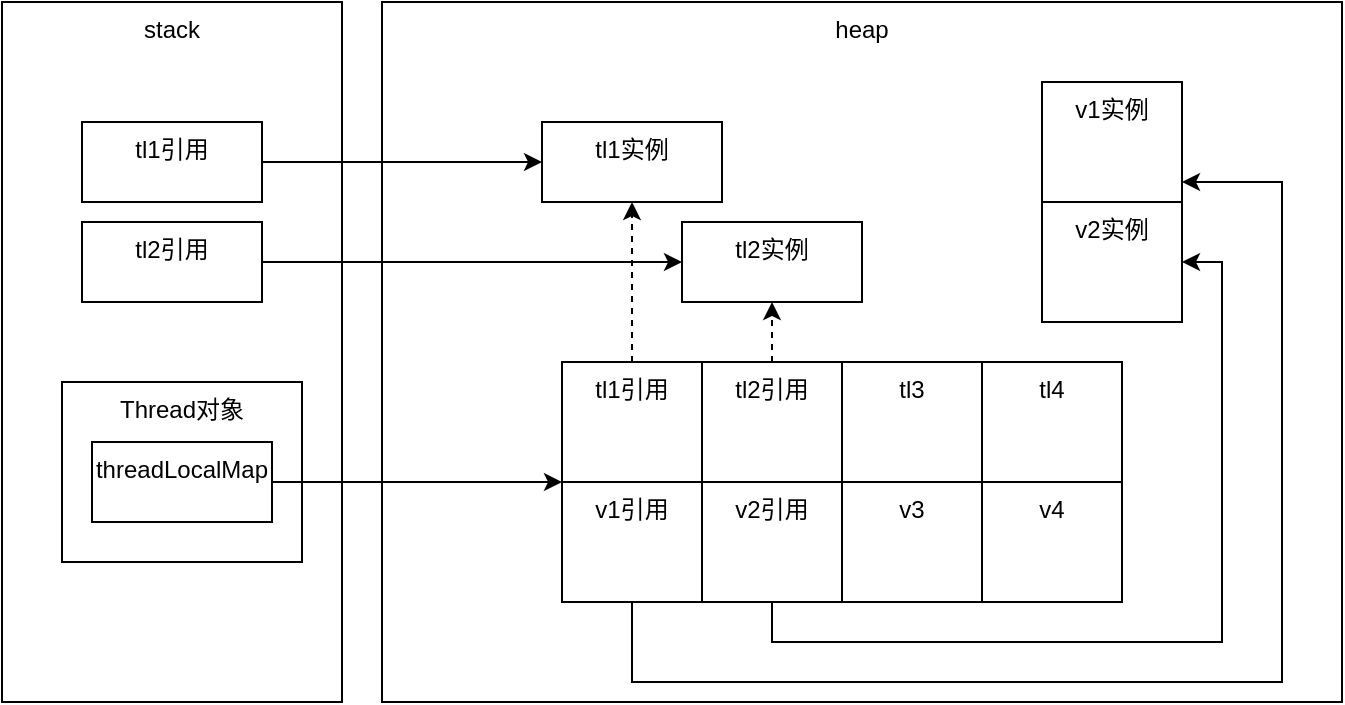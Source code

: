 <mxfile version="15.8.4" type="device"><diagram id="Fd1fc1UoUnRgP1q26x6r" name="第 1 页"><mxGraphModel dx="1038" dy="641" grid="1" gridSize="10" guides="1" tooltips="1" connect="1" arrows="1" fold="1" page="1" pageScale="1" pageWidth="827" pageHeight="1169" math="0" shadow="0"><root><mxCell id="0"/><mxCell id="1" parent="0"/><mxCell id="tnpVrz9EaKvSTu_KMtJa-71" value="stack" style="rounded=0;whiteSpace=wrap;html=1;align=center;verticalAlign=top;" vertex="1" parent="1"><mxGeometry x="90" y="250" width="170" height="350" as="geometry"/></mxCell><mxCell id="tnpVrz9EaKvSTu_KMtJa-58" value="heap" style="rounded=0;whiteSpace=wrap;html=1;align=center;verticalAlign=top;" vertex="1" parent="1"><mxGeometry x="280" y="250" width="480" height="350" as="geometry"/></mxCell><mxCell id="tnpVrz9EaKvSTu_KMtJa-56" value="Thread对象" style="rounded=0;whiteSpace=wrap;html=1;align=center;horizontal=1;verticalAlign=top;" vertex="1" parent="1"><mxGeometry x="120" y="440" width="120" height="90" as="geometry"/></mxCell><mxCell id="tnpVrz9EaKvSTu_KMtJa-67" style="rounded=0;orthogonalLoop=1;jettySize=auto;html=1;entryX=0;entryY=0;entryDx=0;entryDy=0;" edge="1" parent="1" source="tnpVrz9EaKvSTu_KMtJa-57" target="tnpVrz9EaKvSTu_KMtJa-60"><mxGeometry relative="1" as="geometry"/></mxCell><mxCell id="tnpVrz9EaKvSTu_KMtJa-57" value="threadLocalMap" style="rounded=0;whiteSpace=wrap;html=1;align=center;verticalAlign=top;" vertex="1" parent="1"><mxGeometry x="135" y="470" width="90" height="40" as="geometry"/></mxCell><mxCell id="tnpVrz9EaKvSTu_KMtJa-78" style="edgeStyle=none;rounded=0;orthogonalLoop=1;jettySize=auto;html=1;entryX=0.5;entryY=1;entryDx=0;entryDy=0;exitX=0.5;exitY=0;exitDx=0;exitDy=0;dashed=1;" edge="1" parent="1" source="tnpVrz9EaKvSTu_KMtJa-59" target="tnpVrz9EaKvSTu_KMtJa-73"><mxGeometry relative="1" as="geometry"/></mxCell><mxCell id="tnpVrz9EaKvSTu_KMtJa-59" value="tl1引用" style="rounded=0;whiteSpace=wrap;html=1;align=center;verticalAlign=top;" vertex="1" parent="1"><mxGeometry x="370" y="430" width="70" height="60" as="geometry"/></mxCell><mxCell id="tnpVrz9EaKvSTu_KMtJa-82" value="" style="edgeStyle=orthogonalEdgeStyle;rounded=0;orthogonalLoop=1;jettySize=auto;html=1;" edge="1" parent="1" source="tnpVrz9EaKvSTu_KMtJa-60" target="tnpVrz9EaKvSTu_KMtJa-81"><mxGeometry relative="1" as="geometry"><Array as="points"><mxPoint x="405" y="590"/><mxPoint x="730" y="590"/><mxPoint x="730" y="340"/></Array></mxGeometry></mxCell><mxCell id="tnpVrz9EaKvSTu_KMtJa-60" value="v1引用" style="rounded=0;whiteSpace=wrap;html=1;align=center;verticalAlign=top;" vertex="1" parent="1"><mxGeometry x="370" y="490" width="70" height="60" as="geometry"/></mxCell><mxCell id="tnpVrz9EaKvSTu_KMtJa-79" style="edgeStyle=none;rounded=0;orthogonalLoop=1;jettySize=auto;html=1;entryX=0.5;entryY=1;entryDx=0;entryDy=0;exitX=0.5;exitY=0;exitDx=0;exitDy=0;dashed=1;" edge="1" parent="1" source="tnpVrz9EaKvSTu_KMtJa-61" target="tnpVrz9EaKvSTu_KMtJa-75"><mxGeometry relative="1" as="geometry"/></mxCell><mxCell id="tnpVrz9EaKvSTu_KMtJa-61" value="tl2引用" style="rounded=0;whiteSpace=wrap;html=1;align=center;verticalAlign=top;" vertex="1" parent="1"><mxGeometry x="440" y="430" width="70" height="60" as="geometry"/></mxCell><mxCell id="tnpVrz9EaKvSTu_KMtJa-84" value="" style="edgeStyle=orthogonalEdgeStyle;rounded=0;orthogonalLoop=1;jettySize=auto;html=1;" edge="1" parent="1" source="tnpVrz9EaKvSTu_KMtJa-62" target="tnpVrz9EaKvSTu_KMtJa-83"><mxGeometry relative="1" as="geometry"><Array as="points"><mxPoint x="475" y="570"/><mxPoint x="700" y="570"/><mxPoint x="700" y="380"/></Array></mxGeometry></mxCell><mxCell id="tnpVrz9EaKvSTu_KMtJa-62" value="v2引用" style="rounded=0;whiteSpace=wrap;html=1;align=center;verticalAlign=top;" vertex="1" parent="1"><mxGeometry x="440" y="490" width="70" height="60" as="geometry"/></mxCell><mxCell id="tnpVrz9EaKvSTu_KMtJa-63" value="tl3" style="rounded=0;whiteSpace=wrap;html=1;align=center;verticalAlign=top;" vertex="1" parent="1"><mxGeometry x="510" y="430" width="70" height="60" as="geometry"/></mxCell><mxCell id="tnpVrz9EaKvSTu_KMtJa-64" value="v3" style="rounded=0;whiteSpace=wrap;html=1;align=center;verticalAlign=top;" vertex="1" parent="1"><mxGeometry x="510" y="490" width="70" height="60" as="geometry"/></mxCell><mxCell id="tnpVrz9EaKvSTu_KMtJa-65" value="tl4" style="rounded=0;whiteSpace=wrap;html=1;align=center;verticalAlign=top;" vertex="1" parent="1"><mxGeometry x="580" y="430" width="70" height="60" as="geometry"/></mxCell><mxCell id="tnpVrz9EaKvSTu_KMtJa-66" value="v4" style="rounded=0;whiteSpace=wrap;html=1;align=center;verticalAlign=top;" vertex="1" parent="1"><mxGeometry x="580" y="490" width="70" height="60" as="geometry"/></mxCell><mxCell id="tnpVrz9EaKvSTu_KMtJa-74" value="" style="edgeStyle=none;rounded=0;orthogonalLoop=1;jettySize=auto;html=1;" edge="1" parent="1" source="tnpVrz9EaKvSTu_KMtJa-69" target="tnpVrz9EaKvSTu_KMtJa-73"><mxGeometry relative="1" as="geometry"/></mxCell><mxCell id="tnpVrz9EaKvSTu_KMtJa-69" value="tl1引用" style="rounded=0;whiteSpace=wrap;html=1;align=center;verticalAlign=top;" vertex="1" parent="1"><mxGeometry x="130" y="310" width="90" height="40" as="geometry"/></mxCell><mxCell id="tnpVrz9EaKvSTu_KMtJa-76" value="" style="edgeStyle=none;rounded=0;orthogonalLoop=1;jettySize=auto;html=1;" edge="1" parent="1" source="tnpVrz9EaKvSTu_KMtJa-70" target="tnpVrz9EaKvSTu_KMtJa-75"><mxGeometry relative="1" as="geometry"/></mxCell><mxCell id="tnpVrz9EaKvSTu_KMtJa-70" value="tl2引用" style="rounded=0;whiteSpace=wrap;html=1;align=center;verticalAlign=top;" vertex="1" parent="1"><mxGeometry x="130" y="360" width="90" height="40" as="geometry"/></mxCell><mxCell id="tnpVrz9EaKvSTu_KMtJa-73" value="tl1实例" style="rounded=0;whiteSpace=wrap;html=1;align=center;verticalAlign=top;" vertex="1" parent="1"><mxGeometry x="360" y="310" width="90" height="40" as="geometry"/></mxCell><mxCell id="tnpVrz9EaKvSTu_KMtJa-75" value="tl2实例" style="rounded=0;whiteSpace=wrap;html=1;align=center;verticalAlign=top;" vertex="1" parent="1"><mxGeometry x="430" y="360" width="90" height="40" as="geometry"/></mxCell><mxCell id="tnpVrz9EaKvSTu_KMtJa-81" value="v1实例" style="rounded=0;whiteSpace=wrap;html=1;align=center;verticalAlign=top;" vertex="1" parent="1"><mxGeometry x="610" y="290" width="70" height="60" as="geometry"/></mxCell><mxCell id="tnpVrz9EaKvSTu_KMtJa-83" value="v2实例" style="rounded=0;whiteSpace=wrap;html=1;align=center;verticalAlign=top;" vertex="1" parent="1"><mxGeometry x="610" y="350" width="70" height="60" as="geometry"/></mxCell></root></mxGraphModel></diagram></mxfile>